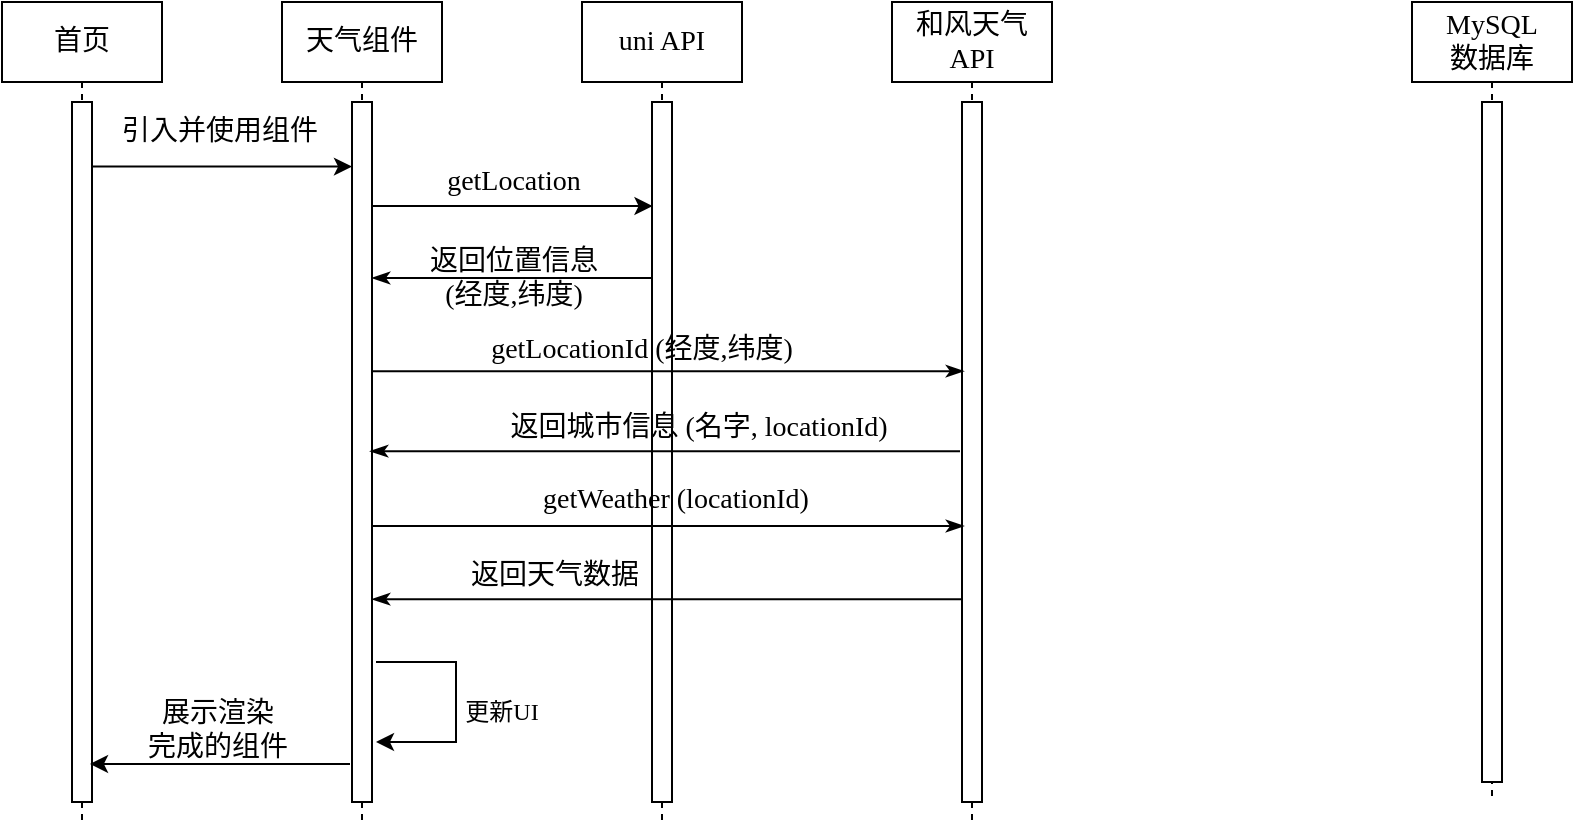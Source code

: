 <mxfile version="26.2.14">
  <diagram name="Page-1" id="2YBvvXClWsGukQMizWep">
    <mxGraphModel dx="689" dy="600" grid="1" gridSize="10" guides="1" tooltips="1" connect="1" arrows="1" fold="1" page="1" pageScale="1" pageWidth="1100" pageHeight="850" math="0" shadow="0">
      <root>
        <mxCell id="0" />
        <mxCell id="1" parent="0" />
        <mxCell id="1x29o_3ZwKhWgOv2N2SG-2" value="首页" style="shape=umlLifeline;perimeter=lifelinePerimeter;whiteSpace=wrap;html=1;container=1;dropTarget=0;collapsible=0;recursiveResize=0;outlineConnect=0;portConstraint=eastwest;newEdgeStyle={&quot;curved&quot;:0,&quot;rounded&quot;:0};fontFamily=宋体;fontSize=14;" parent="1" vertex="1">
          <mxGeometry x="20" y="50" width="80" height="410" as="geometry" />
        </mxCell>
        <mxCell id="1x29o_3ZwKhWgOv2N2SG-4" value="" style="html=1;points=[[0,0,0,0,5],[0,1,0,0,-5],[1,0,0,0,5],[1,1,0,0,-5]];perimeter=orthogonalPerimeter;outlineConnect=0;targetShapes=umlLifeline;portConstraint=eastwest;newEdgeStyle={&quot;curved&quot;:0,&quot;rounded&quot;:0};fontFamily=宋体;fontSize=14;" parent="1x29o_3ZwKhWgOv2N2SG-2" vertex="1">
          <mxGeometry x="35" y="50" width="10" height="350" as="geometry" />
        </mxCell>
        <mxCell id="1x29o_3ZwKhWgOv2N2SG-3" value="天气组件" style="shape=umlLifeline;perimeter=lifelinePerimeter;whiteSpace=wrap;html=1;container=1;dropTarget=0;collapsible=0;recursiveResize=0;outlineConnect=0;portConstraint=eastwest;newEdgeStyle={&quot;curved&quot;:0,&quot;rounded&quot;:0};fontFamily=宋体;fontSize=14;" parent="1" vertex="1">
          <mxGeometry x="160" y="50" width="80" height="410" as="geometry" />
        </mxCell>
        <mxCell id="1x29o_3ZwKhWgOv2N2SG-5" value="" style="html=1;points=[[0,0,0,0,5],[0,1,0,0,-5],[1,0,0,0,5],[1,1,0,0,-5]];perimeter=orthogonalPerimeter;outlineConnect=0;targetShapes=umlLifeline;portConstraint=eastwest;newEdgeStyle={&quot;curved&quot;:0,&quot;rounded&quot;:0};fontFamily=宋体;fontSize=14;" parent="1x29o_3ZwKhWgOv2N2SG-3" vertex="1">
          <mxGeometry x="35" y="50" width="10" height="350" as="geometry" />
        </mxCell>
        <mxCell id="1x29o_3ZwKhWgOv2N2SG-6" value="uni API" style="shape=umlLifeline;perimeter=lifelinePerimeter;whiteSpace=wrap;html=1;container=1;dropTarget=0;collapsible=0;recursiveResize=0;outlineConnect=0;portConstraint=eastwest;newEdgeStyle={&quot;curved&quot;:0,&quot;rounded&quot;:0};fontFamily=宋体;fontSize=14;" parent="1" vertex="1">
          <mxGeometry x="310" y="50" width="80" height="410" as="geometry" />
        </mxCell>
        <mxCell id="1x29o_3ZwKhWgOv2N2SG-7" value="" style="html=1;points=[[0,0,0,0,5],[0,1,0,0,-5],[1,0,0,0,5],[1,1,0,0,-5]];perimeter=orthogonalPerimeter;outlineConnect=0;targetShapes=umlLifeline;portConstraint=eastwest;newEdgeStyle={&quot;curved&quot;:0,&quot;rounded&quot;:0};fontFamily=宋体;fontSize=14;" parent="1x29o_3ZwKhWgOv2N2SG-6" vertex="1">
          <mxGeometry x="35" y="50" width="10" height="350" as="geometry" />
        </mxCell>
        <mxCell id="1x29o_3ZwKhWgOv2N2SG-8" value="和风天气API" style="shape=umlLifeline;perimeter=lifelinePerimeter;whiteSpace=wrap;html=1;container=1;dropTarget=0;collapsible=0;recursiveResize=0;outlineConnect=0;portConstraint=eastwest;newEdgeStyle={&quot;curved&quot;:0,&quot;rounded&quot;:0};fontFamily=宋体;fontSize=14;" parent="1" vertex="1">
          <mxGeometry x="465" y="50" width="80" height="410" as="geometry" />
        </mxCell>
        <mxCell id="1x29o_3ZwKhWgOv2N2SG-9" value="" style="html=1;points=[[0,0,0,0,5],[0,1,0,0,-5],[1,0,0,0,5],[1,1,0,0,-5]];perimeter=orthogonalPerimeter;outlineConnect=0;targetShapes=umlLifeline;portConstraint=eastwest;newEdgeStyle={&quot;curved&quot;:0,&quot;rounded&quot;:0};fontFamily=宋体;fontSize=14;" parent="1x29o_3ZwKhWgOv2N2SG-8" vertex="1">
          <mxGeometry x="35" y="50" width="10" height="350" as="geometry" />
        </mxCell>
        <mxCell id="ad1gADm1mFAbiEcde9q4-3" value="" style="group" parent="1" vertex="1" connectable="0">
          <mxGeometry x="65" y="102.31" width="130" height="30" as="geometry" />
        </mxCell>
        <mxCell id="ad1gADm1mFAbiEcde9q4-1" value="" style="endArrow=classic;html=1;rounded=0;fontSize=14;fontFamily=宋体;" parent="ad1gADm1mFAbiEcde9q4-3" edge="1">
          <mxGeometry width="50" height="50" relative="1" as="geometry">
            <mxPoint y="30" as="sourcePoint" />
            <mxPoint x="130" y="30" as="targetPoint" />
          </mxGeometry>
        </mxCell>
        <mxCell id="ad1gADm1mFAbiEcde9q4-2" value="&lt;div&gt;引入并使用组件&lt;/div&gt;" style="text;html=1;align=center;verticalAlign=middle;whiteSpace=wrap;rounded=0;fontSize=14;fontFamily=宋体;" parent="ad1gADm1mFAbiEcde9q4-3" vertex="1">
          <mxGeometry x="9" width="110" height="26" as="geometry" />
        </mxCell>
        <mxCell id="ad1gADm1mFAbiEcde9q4-32" value="MySQL&lt;div&gt;数据库&lt;/div&gt;" style="shape=umlLifeline;perimeter=lifelinePerimeter;whiteSpace=wrap;html=1;container=1;dropTarget=0;collapsible=0;recursiveResize=0;outlineConnect=0;portConstraint=eastwest;newEdgeStyle={&quot;curved&quot;:0,&quot;rounded&quot;:0};fontFamily=宋体;fontSize=14;" parent="1" vertex="1">
          <mxGeometry x="725" y="50" width="80" height="400" as="geometry" />
        </mxCell>
        <mxCell id="ad1gADm1mFAbiEcde9q4-33" value="" style="html=1;points=[[0,0,0,0,5],[0,1,0,0,-5],[1,0,0,0,5],[1,1,0,0,-5]];perimeter=orthogonalPerimeter;outlineConnect=0;targetShapes=umlLifeline;portConstraint=eastwest;newEdgeStyle={&quot;curved&quot;:0,&quot;rounded&quot;:0};fontFamily=宋体;fontSize=14;" parent="ad1gADm1mFAbiEcde9q4-32" vertex="1">
          <mxGeometry x="35" y="50" width="10" height="340" as="geometry" />
        </mxCell>
        <mxCell id="ad1gADm1mFAbiEcde9q4-43" value="" style="group" parent="1" vertex="1" connectable="0">
          <mxGeometry x="204.75" y="120" width="140.5" height="55" as="geometry" />
        </mxCell>
        <mxCell id="1x29o_3ZwKhWgOv2N2SG-41" value="" style="endArrow=classic;html=1;rounded=0;fontSize=14;fontFamily=宋体;" parent="ad1gADm1mFAbiEcde9q4-43" edge="1">
          <mxGeometry width="50" height="50" relative="1" as="geometry">
            <mxPoint y="32" as="sourcePoint" />
            <mxPoint x="140.5" y="32" as="targetPoint" />
          </mxGeometry>
        </mxCell>
        <mxCell id="1x29o_3ZwKhWgOv2N2SG-42" value="getLocation" style="text;html=1;align=center;verticalAlign=middle;whiteSpace=wrap;rounded=0;fontSize=14;fontFamily=宋体;" parent="ad1gADm1mFAbiEcde9q4-43" vertex="1">
          <mxGeometry x="16.25" y="7" width="110" height="26" as="geometry" />
        </mxCell>
        <mxCell id="Edw0aC1XgpwA0pGwlr1n-9" value="" style="endArrow=classic;html=1;rounded=0;" parent="1" edge="1">
          <mxGeometry width="50" height="50" relative="1" as="geometry">
            <mxPoint x="207" y="380" as="sourcePoint" />
            <mxPoint x="207" y="420" as="targetPoint" />
            <Array as="points">
              <mxPoint x="247" y="380" />
              <mxPoint x="247" y="420" />
              <mxPoint x="227" y="420" />
            </Array>
          </mxGeometry>
        </mxCell>
        <mxCell id="Edw0aC1XgpwA0pGwlr1n-8" value="更新UI" style="text;html=1;align=center;verticalAlign=middle;whiteSpace=wrap;rounded=0;fontFamily=宋体;" parent="1" vertex="1">
          <mxGeometry x="240" y="390" width="60" height="30" as="geometry" />
        </mxCell>
        <mxCell id="1x29o_3ZwKhWgOv2N2SG-51" value="" style="endArrow=none;html=1;rounded=0;startArrow=classicThin;startFill=1;endFill=1;" parent="1" edge="1">
          <mxGeometry width="50" height="50" relative="1" as="geometry">
            <mxPoint x="501" y="234.58" as="sourcePoint" />
            <mxPoint x="204.75" y="234.58" as="targetPoint" />
          </mxGeometry>
        </mxCell>
        <mxCell id="wU0AopcmItJtyNQsj_Ro-1" value="" style="group" vertex="1" connectable="0" parent="1">
          <mxGeometry x="205" y="156" width="140.5" height="55" as="geometry" />
        </mxCell>
        <mxCell id="wU0AopcmItJtyNQsj_Ro-2" value="" style="endArrow=none;html=1;rounded=0;fontSize=14;fontFamily=宋体;startArrow=classicThin;startFill=1;" edge="1" parent="wU0AopcmItJtyNQsj_Ro-1">
          <mxGeometry width="50" height="50" relative="1" as="geometry">
            <mxPoint y="32" as="sourcePoint" />
            <mxPoint x="140.5" y="32" as="targetPoint" />
          </mxGeometry>
        </mxCell>
        <mxCell id="wU0AopcmItJtyNQsj_Ro-3" value="返回位置信息&lt;div&gt;(经度,纬度)&lt;/div&gt;" style="text;html=1;align=center;verticalAlign=middle;whiteSpace=wrap;rounded=0;fontSize=14;fontFamily=宋体;" vertex="1" parent="wU0AopcmItJtyNQsj_Ro-1">
          <mxGeometry x="16.25" y="19" width="110" height="26" as="geometry" />
        </mxCell>
        <mxCell id="wU0AopcmItJtyNQsj_Ro-7" value="getWeather&amp;nbsp;&lt;span style=&quot;background-color: transparent; color: light-dark(rgb(0, 0, 0), rgb(255, 255, 255));&quot;&gt;(locationId)&lt;/span&gt;" style="text;html=1;align=center;verticalAlign=middle;whiteSpace=wrap;rounded=0;fontSize=14;fontFamily=宋体;" vertex="1" parent="1">
          <mxGeometry x="257" y="286" width="199.75" height="26" as="geometry" />
        </mxCell>
        <mxCell id="wU0AopcmItJtyNQsj_Ro-8" value="" style="endArrow=classicThin;html=1;rounded=0;startArrow=none;startFill=0;endFill=1;" edge="1" parent="1">
          <mxGeometry width="50" height="50" relative="1" as="geometry">
            <mxPoint x="499" y="274.58" as="sourcePoint" />
            <mxPoint x="204" y="274.58" as="targetPoint" />
          </mxGeometry>
        </mxCell>
        <mxCell id="wU0AopcmItJtyNQsj_Ro-9" value="返回城市信息 (名字, locationId)" style="text;html=1;align=center;verticalAlign=middle;whiteSpace=wrap;rounded=0;fontSize=14;fontFamily=宋体;" vertex="1" parent="1">
          <mxGeometry x="247" y="250" width="243" height="26" as="geometry" />
        </mxCell>
        <mxCell id="wU0AopcmItJtyNQsj_Ro-10" value="getLocationId&amp;nbsp;&lt;span style=&quot;background-color: transparent; color: light-dark(rgb(0, 0, 0), rgb(255, 255, 255));&quot;&gt;(经度,纬度)&lt;/span&gt;" style="text;html=1;align=center;verticalAlign=middle;whiteSpace=wrap;rounded=0;fontSize=14;fontFamily=宋体;" vertex="1" parent="1">
          <mxGeometry x="240" y="211" width="199.75" height="26" as="geometry" />
        </mxCell>
        <mxCell id="wU0AopcmItJtyNQsj_Ro-11" value="" style="endArrow=none;html=1;rounded=0;startArrow=classicThin;startFill=1;endFill=1;" edge="1" parent="1">
          <mxGeometry width="50" height="50" relative="1" as="geometry">
            <mxPoint x="501" y="312" as="sourcePoint" />
            <mxPoint x="204.75" y="312" as="targetPoint" />
          </mxGeometry>
        </mxCell>
        <mxCell id="wU0AopcmItJtyNQsj_Ro-14" value="" style="endArrow=classicThin;html=1;rounded=0;startArrow=none;startFill=0;endFill=1;" edge="1" parent="1">
          <mxGeometry width="50" height="50" relative="1" as="geometry">
            <mxPoint x="500" y="348.58" as="sourcePoint" />
            <mxPoint x="205" y="348.58" as="targetPoint" />
          </mxGeometry>
        </mxCell>
        <mxCell id="wU0AopcmItJtyNQsj_Ro-15" value="返回天气数据" style="text;html=1;align=center;verticalAlign=middle;whiteSpace=wrap;rounded=0;fontSize=14;fontFamily=宋体;" vertex="1" parent="1">
          <mxGeometry x="240" y="324" width="113" height="26" as="geometry" />
        </mxCell>
        <mxCell id="wU0AopcmItJtyNQsj_Ro-16" value="" style="group" vertex="1" connectable="0" parent="1">
          <mxGeometry x="64" y="401" width="130" height="30" as="geometry" />
        </mxCell>
        <mxCell id="wU0AopcmItJtyNQsj_Ro-17" value="" style="endArrow=none;html=1;rounded=0;fontSize=14;fontFamily=宋体;startArrow=classic;startFill=1;" edge="1" parent="wU0AopcmItJtyNQsj_Ro-16">
          <mxGeometry width="50" height="50" relative="1" as="geometry">
            <mxPoint y="30" as="sourcePoint" />
            <mxPoint x="130" y="30" as="targetPoint" />
          </mxGeometry>
        </mxCell>
        <mxCell id="wU0AopcmItJtyNQsj_Ro-18" value="&lt;div&gt;展示渲染&lt;/div&gt;&lt;div&gt;完成的组件&lt;/div&gt;" style="text;html=1;align=center;verticalAlign=middle;whiteSpace=wrap;rounded=0;fontSize=14;fontFamily=宋体;" vertex="1" parent="wU0AopcmItJtyNQsj_Ro-16">
          <mxGeometry x="9" width="110" height="26" as="geometry" />
        </mxCell>
      </root>
    </mxGraphModel>
  </diagram>
</mxfile>
